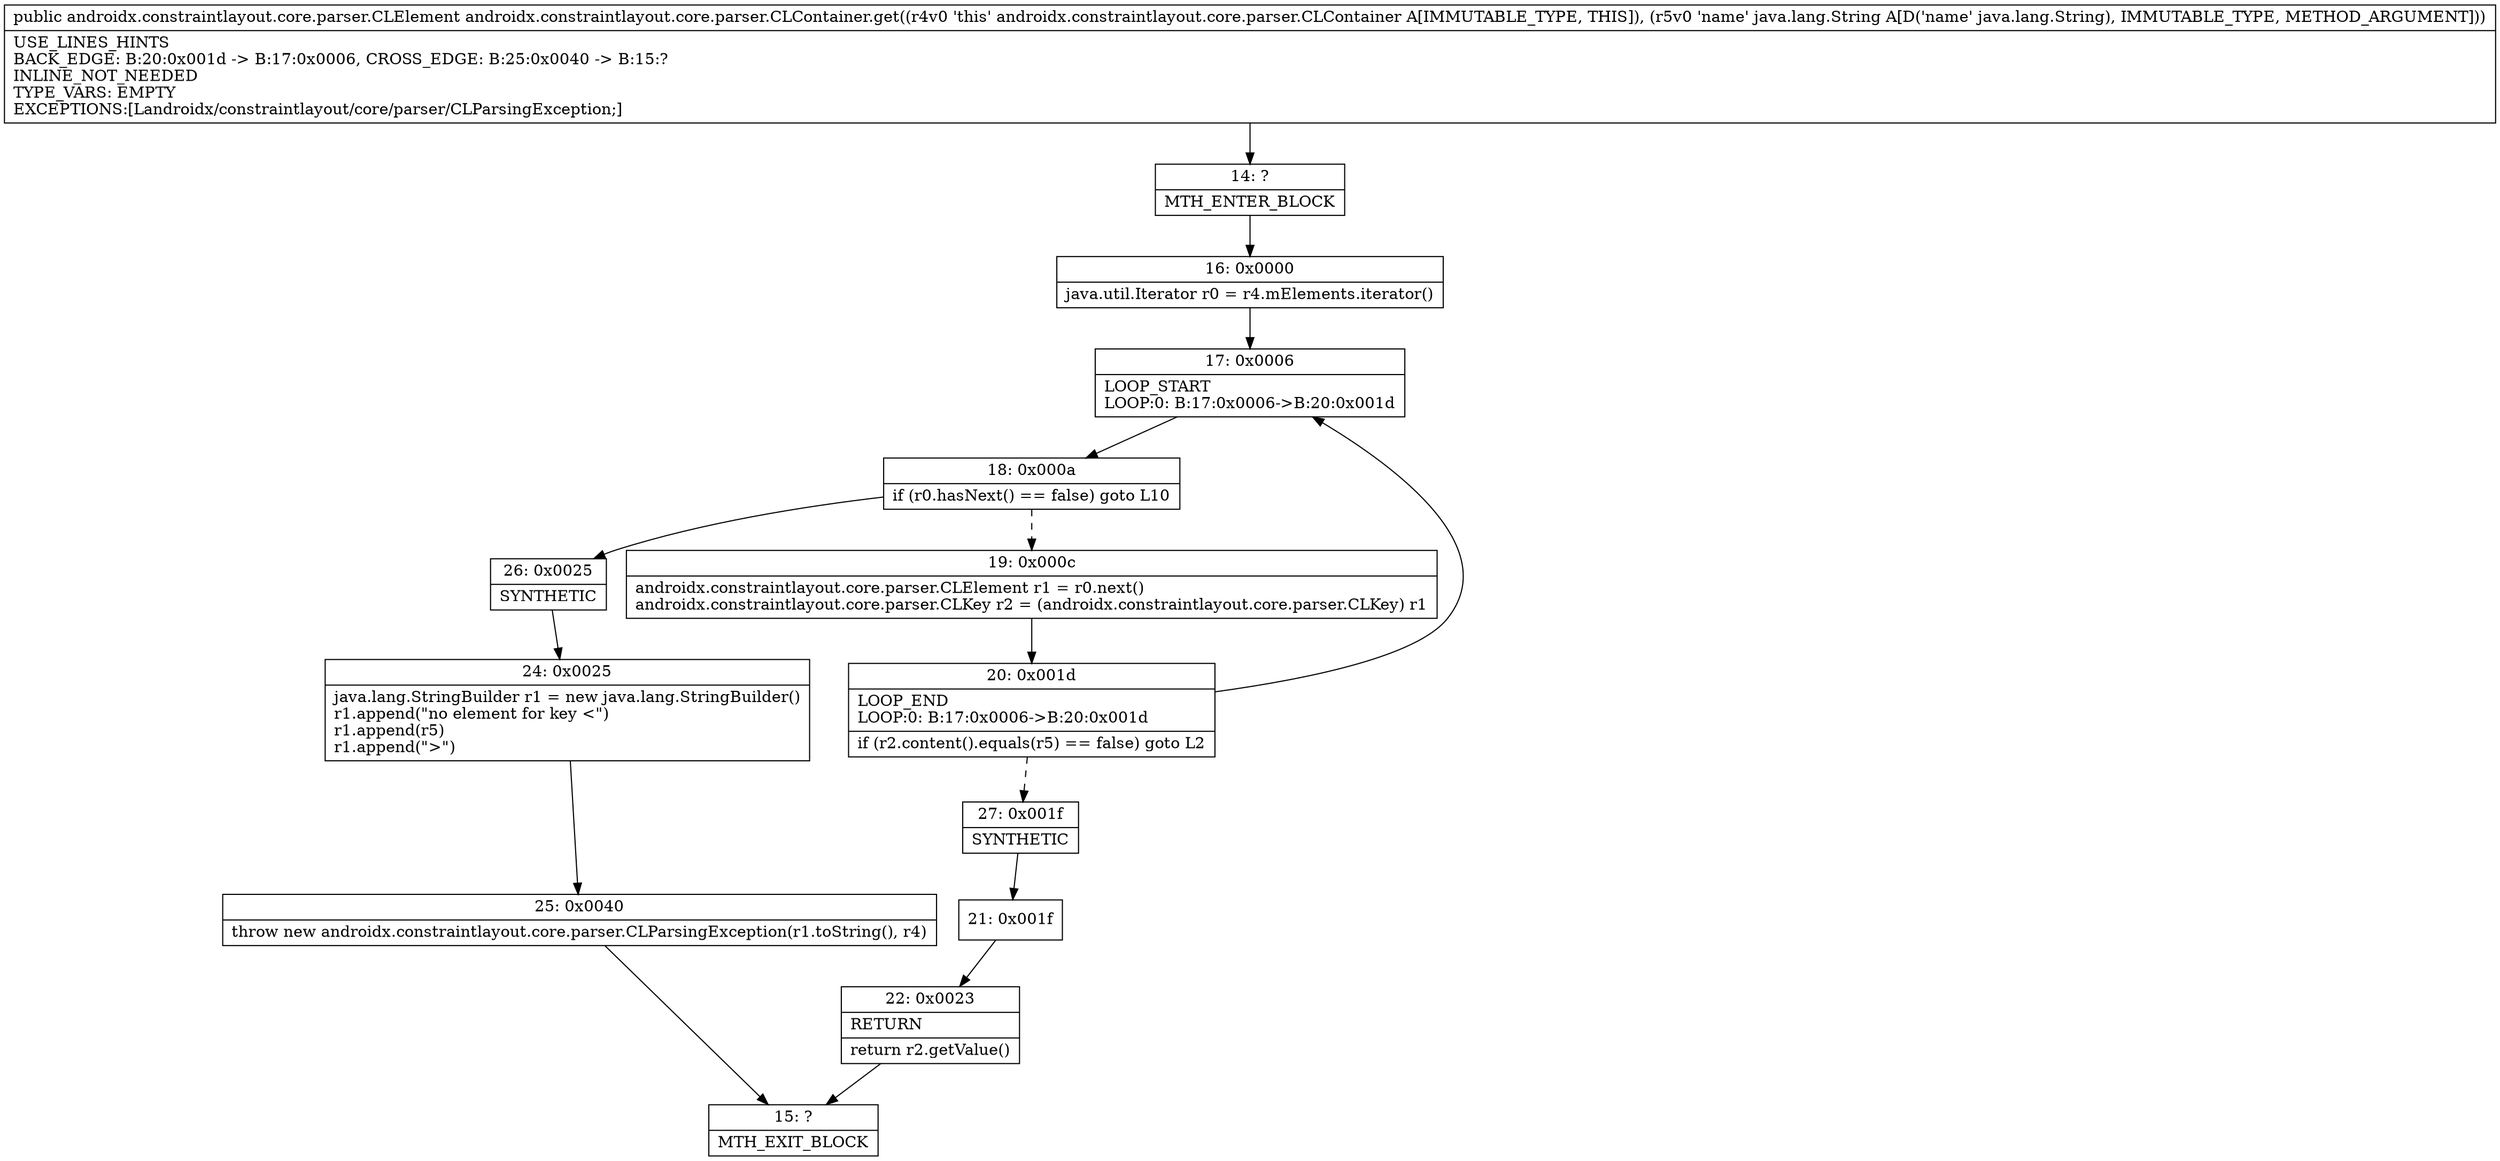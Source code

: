 digraph "CFG forandroidx.constraintlayout.core.parser.CLContainer.get(Ljava\/lang\/String;)Landroidx\/constraintlayout\/core\/parser\/CLElement;" {
Node_14 [shape=record,label="{14\:\ ?|MTH_ENTER_BLOCK\l}"];
Node_16 [shape=record,label="{16\:\ 0x0000|java.util.Iterator r0 = r4.mElements.iterator()\l}"];
Node_17 [shape=record,label="{17\:\ 0x0006|LOOP_START\lLOOP:0: B:17:0x0006\-\>B:20:0x001d\l}"];
Node_18 [shape=record,label="{18\:\ 0x000a|if (r0.hasNext() == false) goto L10\l}"];
Node_19 [shape=record,label="{19\:\ 0x000c|androidx.constraintlayout.core.parser.CLElement r1 = r0.next()\landroidx.constraintlayout.core.parser.CLKey r2 = (androidx.constraintlayout.core.parser.CLKey) r1\l}"];
Node_20 [shape=record,label="{20\:\ 0x001d|LOOP_END\lLOOP:0: B:17:0x0006\-\>B:20:0x001d\l|if (r2.content().equals(r5) == false) goto L2\l}"];
Node_27 [shape=record,label="{27\:\ 0x001f|SYNTHETIC\l}"];
Node_21 [shape=record,label="{21\:\ 0x001f}"];
Node_22 [shape=record,label="{22\:\ 0x0023|RETURN\l|return r2.getValue()\l}"];
Node_15 [shape=record,label="{15\:\ ?|MTH_EXIT_BLOCK\l}"];
Node_26 [shape=record,label="{26\:\ 0x0025|SYNTHETIC\l}"];
Node_24 [shape=record,label="{24\:\ 0x0025|java.lang.StringBuilder r1 = new java.lang.StringBuilder()\lr1.append(\"no element for key \<\")\lr1.append(r5)\lr1.append(\"\>\")\l}"];
Node_25 [shape=record,label="{25\:\ 0x0040|throw new androidx.constraintlayout.core.parser.CLParsingException(r1.toString(), r4)\l}"];
MethodNode[shape=record,label="{public androidx.constraintlayout.core.parser.CLElement androidx.constraintlayout.core.parser.CLContainer.get((r4v0 'this' androidx.constraintlayout.core.parser.CLContainer A[IMMUTABLE_TYPE, THIS]), (r5v0 'name' java.lang.String A[D('name' java.lang.String), IMMUTABLE_TYPE, METHOD_ARGUMENT]))  | USE_LINES_HINTS\lBACK_EDGE: B:20:0x001d \-\> B:17:0x0006, CROSS_EDGE: B:25:0x0040 \-\> B:15:?\lINLINE_NOT_NEEDED\lTYPE_VARS: EMPTY\lEXCEPTIONS:[Landroidx\/constraintlayout\/core\/parser\/CLParsingException;]\l}"];
MethodNode -> Node_14;Node_14 -> Node_16;
Node_16 -> Node_17;
Node_17 -> Node_18;
Node_18 -> Node_19[style=dashed];
Node_18 -> Node_26;
Node_19 -> Node_20;
Node_20 -> Node_17;
Node_20 -> Node_27[style=dashed];
Node_27 -> Node_21;
Node_21 -> Node_22;
Node_22 -> Node_15;
Node_26 -> Node_24;
Node_24 -> Node_25;
Node_25 -> Node_15;
}

